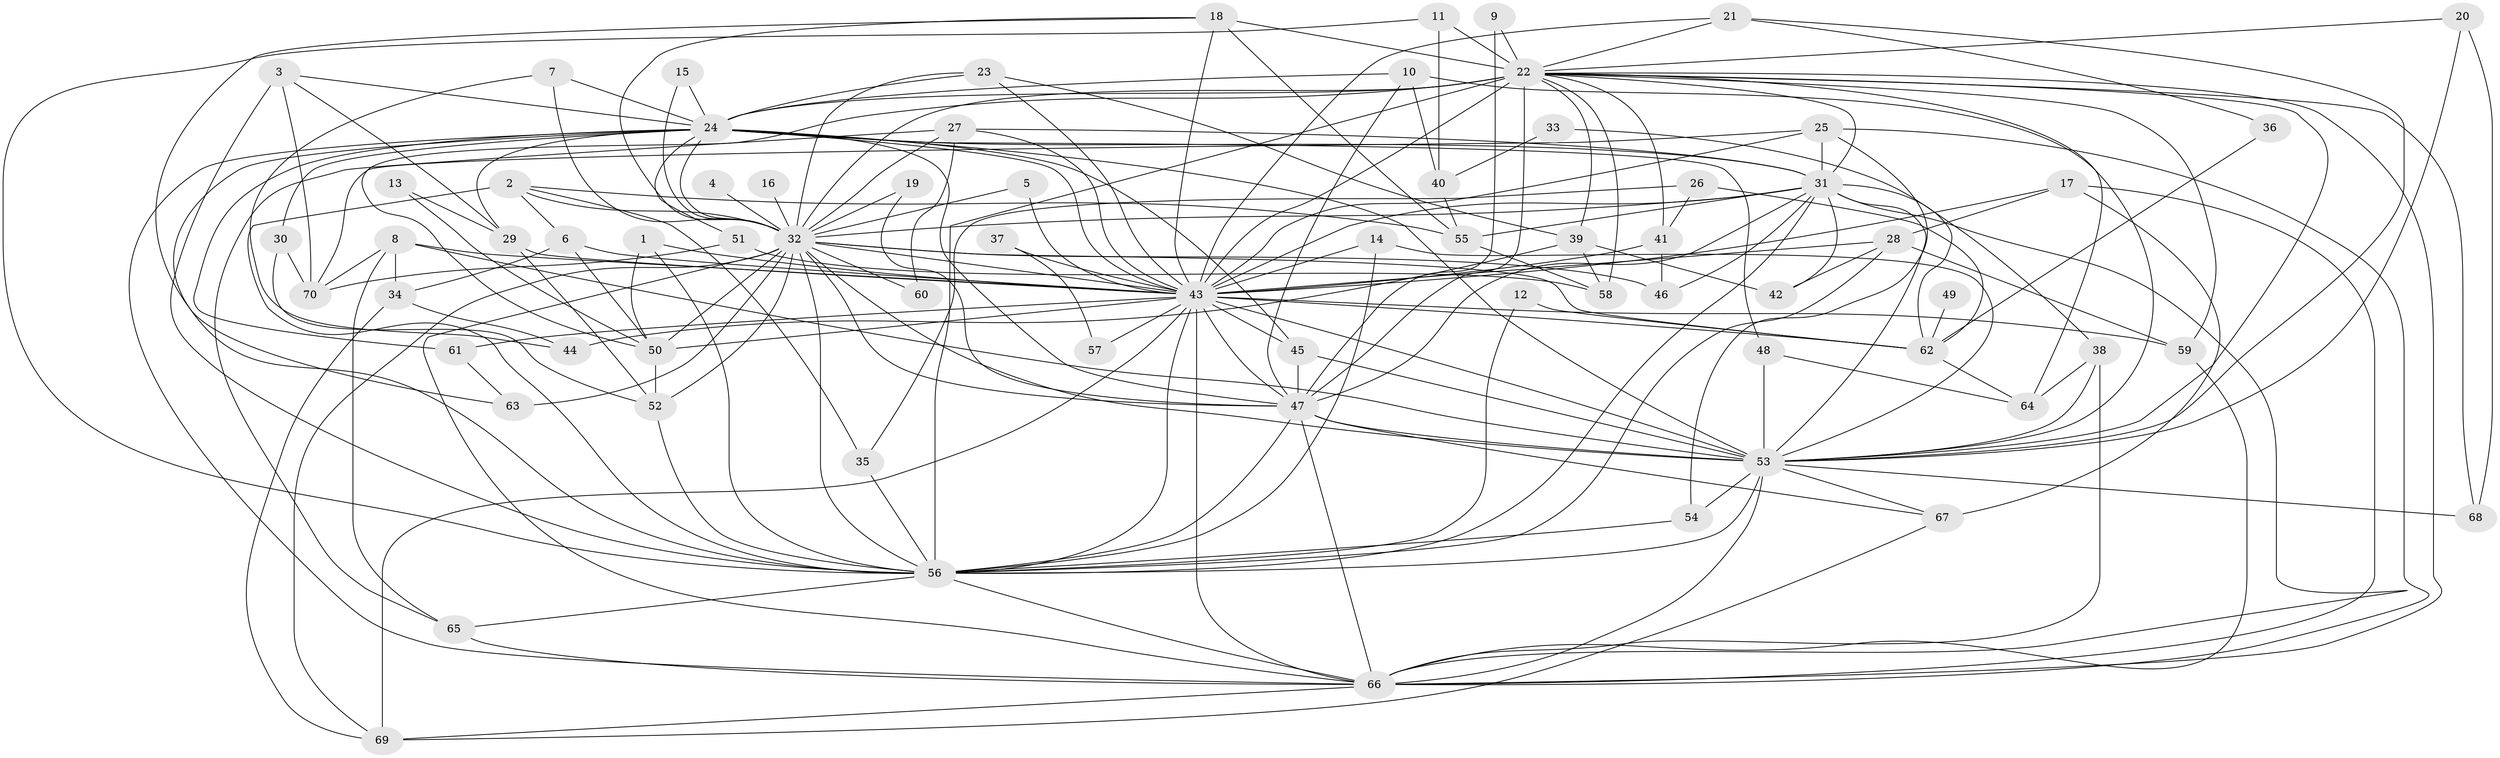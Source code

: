 // original degree distribution, {22: 0.007194244604316547, 23: 0.007194244604316547, 38: 0.007194244604316547, 25: 0.014388489208633094, 20: 0.007194244604316547, 18: 0.007194244604316547, 17: 0.007194244604316547, 30: 0.007194244604316547, 16: 0.007194244604316547, 4: 0.15827338129496402, 3: 0.18705035971223022, 5: 0.05755395683453238, 9: 0.007194244604316547, 6: 0.014388489208633094, 2: 0.49640287769784175, 7: 0.007194244604316547}
// Generated by graph-tools (version 1.1) at 2025/01/03/09/25 03:01:30]
// undirected, 70 vertices, 194 edges
graph export_dot {
graph [start="1"]
  node [color=gray90,style=filled];
  1;
  2;
  3;
  4;
  5;
  6;
  7;
  8;
  9;
  10;
  11;
  12;
  13;
  14;
  15;
  16;
  17;
  18;
  19;
  20;
  21;
  22;
  23;
  24;
  25;
  26;
  27;
  28;
  29;
  30;
  31;
  32;
  33;
  34;
  35;
  36;
  37;
  38;
  39;
  40;
  41;
  42;
  43;
  44;
  45;
  46;
  47;
  48;
  49;
  50;
  51;
  52;
  53;
  54;
  55;
  56;
  57;
  58;
  59;
  60;
  61;
  62;
  63;
  64;
  65;
  66;
  67;
  68;
  69;
  70;
  1 -- 43 [weight=1.0];
  1 -- 50 [weight=1.0];
  1 -- 56 [weight=1.0];
  2 -- 6 [weight=1.0];
  2 -- 32 [weight=1.0];
  2 -- 35 [weight=1.0];
  2 -- 55 [weight=1.0];
  2 -- 56 [weight=1.0];
  3 -- 24 [weight=1.0];
  3 -- 29 [weight=1.0];
  3 -- 56 [weight=1.0];
  3 -- 70 [weight=1.0];
  4 -- 32 [weight=1.0];
  5 -- 32 [weight=1.0];
  5 -- 43 [weight=1.0];
  6 -- 34 [weight=1.0];
  6 -- 43 [weight=1.0];
  6 -- 50 [weight=1.0];
  7 -- 24 [weight=1.0];
  7 -- 32 [weight=1.0];
  7 -- 44 [weight=1.0];
  8 -- 34 [weight=1.0];
  8 -- 43 [weight=1.0];
  8 -- 53 [weight=1.0];
  8 -- 65 [weight=1.0];
  8 -- 70 [weight=1.0];
  9 -- 22 [weight=1.0];
  9 -- 47 [weight=2.0];
  10 -- 24 [weight=1.0];
  10 -- 40 [weight=1.0];
  10 -- 47 [weight=1.0];
  10 -- 53 [weight=1.0];
  11 -- 22 [weight=1.0];
  11 -- 40 [weight=1.0];
  11 -- 56 [weight=1.0];
  12 -- 56 [weight=1.0];
  12 -- 62 [weight=1.0];
  13 -- 29 [weight=1.0];
  13 -- 50 [weight=1.0];
  14 -- 43 [weight=1.0];
  14 -- 53 [weight=1.0];
  14 -- 56 [weight=1.0];
  15 -- 24 [weight=1.0];
  15 -- 32 [weight=1.0];
  16 -- 32 [weight=1.0];
  17 -- 28 [weight=1.0];
  17 -- 43 [weight=1.0];
  17 -- 66 [weight=1.0];
  17 -- 67 [weight=1.0];
  18 -- 22 [weight=1.0];
  18 -- 32 [weight=1.0];
  18 -- 43 [weight=1.0];
  18 -- 55 [weight=1.0];
  18 -- 63 [weight=1.0];
  19 -- 32 [weight=1.0];
  19 -- 47 [weight=1.0];
  20 -- 22 [weight=1.0];
  20 -- 53 [weight=1.0];
  20 -- 68 [weight=1.0];
  21 -- 22 [weight=1.0];
  21 -- 36 [weight=1.0];
  21 -- 43 [weight=1.0];
  21 -- 53 [weight=1.0];
  22 -- 24 [weight=2.0];
  22 -- 31 [weight=1.0];
  22 -- 32 [weight=1.0];
  22 -- 39 [weight=1.0];
  22 -- 41 [weight=1.0];
  22 -- 43 [weight=4.0];
  22 -- 47 [weight=1.0];
  22 -- 50 [weight=1.0];
  22 -- 53 [weight=1.0];
  22 -- 56 [weight=2.0];
  22 -- 58 [weight=1.0];
  22 -- 59 [weight=1.0];
  22 -- 64 [weight=1.0];
  22 -- 66 [weight=1.0];
  22 -- 68 [weight=1.0];
  23 -- 24 [weight=1.0];
  23 -- 32 [weight=1.0];
  23 -- 39 [weight=1.0];
  23 -- 43 [weight=1.0];
  24 -- 29 [weight=1.0];
  24 -- 30 [weight=1.0];
  24 -- 31 [weight=1.0];
  24 -- 32 [weight=1.0];
  24 -- 43 [weight=2.0];
  24 -- 45 [weight=1.0];
  24 -- 47 [weight=1.0];
  24 -- 48 [weight=2.0];
  24 -- 51 [weight=1.0];
  24 -- 53 [weight=2.0];
  24 -- 56 [weight=1.0];
  24 -- 61 [weight=1.0];
  24 -- 66 [weight=1.0];
  25 -- 31 [weight=2.0];
  25 -- 43 [weight=1.0];
  25 -- 54 [weight=1.0];
  25 -- 66 [weight=1.0];
  25 -- 70 [weight=1.0];
  26 -- 35 [weight=1.0];
  26 -- 41 [weight=1.0];
  26 -- 62 [weight=1.0];
  27 -- 31 [weight=1.0];
  27 -- 32 [weight=1.0];
  27 -- 43 [weight=1.0];
  27 -- 60 [weight=2.0];
  27 -- 65 [weight=1.0];
  28 -- 42 [weight=1.0];
  28 -- 43 [weight=1.0];
  28 -- 56 [weight=1.0];
  28 -- 59 [weight=1.0];
  29 -- 43 [weight=1.0];
  29 -- 52 [weight=1.0];
  30 -- 52 [weight=1.0];
  30 -- 70 [weight=1.0];
  31 -- 32 [weight=2.0];
  31 -- 42 [weight=1.0];
  31 -- 43 [weight=3.0];
  31 -- 46 [weight=1.0];
  31 -- 47 [weight=2.0];
  31 -- 53 [weight=2.0];
  31 -- 55 [weight=1.0];
  31 -- 56 [weight=1.0];
  31 -- 62 [weight=1.0];
  31 -- 66 [weight=1.0];
  32 -- 43 [weight=2.0];
  32 -- 46 [weight=2.0];
  32 -- 47 [weight=1.0];
  32 -- 50 [weight=1.0];
  32 -- 52 [weight=1.0];
  32 -- 53 [weight=1.0];
  32 -- 56 [weight=1.0];
  32 -- 60 [weight=1.0];
  32 -- 62 [weight=1.0];
  32 -- 63 [weight=1.0];
  32 -- 66 [weight=1.0];
  32 -- 69 [weight=1.0];
  33 -- 38 [weight=1.0];
  33 -- 40 [weight=1.0];
  34 -- 44 [weight=1.0];
  34 -- 69 [weight=1.0];
  35 -- 56 [weight=2.0];
  36 -- 62 [weight=1.0];
  37 -- 43 [weight=1.0];
  37 -- 57 [weight=1.0];
  38 -- 53 [weight=1.0];
  38 -- 64 [weight=1.0];
  38 -- 66 [weight=1.0];
  39 -- 42 [weight=1.0];
  39 -- 44 [weight=1.0];
  39 -- 58 [weight=1.0];
  40 -- 55 [weight=1.0];
  41 -- 43 [weight=1.0];
  41 -- 46 [weight=1.0];
  43 -- 45 [weight=2.0];
  43 -- 47 [weight=2.0];
  43 -- 50 [weight=1.0];
  43 -- 53 [weight=2.0];
  43 -- 56 [weight=2.0];
  43 -- 57 [weight=1.0];
  43 -- 59 [weight=1.0];
  43 -- 61 [weight=1.0];
  43 -- 62 [weight=1.0];
  43 -- 66 [weight=4.0];
  43 -- 69 [weight=2.0];
  45 -- 47 [weight=1.0];
  45 -- 53 [weight=1.0];
  47 -- 53 [weight=3.0];
  47 -- 56 [weight=1.0];
  47 -- 66 [weight=1.0];
  47 -- 67 [weight=1.0];
  48 -- 53 [weight=1.0];
  48 -- 64 [weight=1.0];
  49 -- 62 [weight=1.0];
  50 -- 52 [weight=1.0];
  51 -- 58 [weight=1.0];
  51 -- 70 [weight=1.0];
  52 -- 56 [weight=1.0];
  53 -- 54 [weight=1.0];
  53 -- 56 [weight=1.0];
  53 -- 66 [weight=2.0];
  53 -- 67 [weight=1.0];
  53 -- 68 [weight=1.0];
  54 -- 56 [weight=1.0];
  55 -- 58 [weight=1.0];
  56 -- 65 [weight=1.0];
  56 -- 66 [weight=1.0];
  59 -- 66 [weight=1.0];
  61 -- 63 [weight=1.0];
  62 -- 64 [weight=1.0];
  65 -- 66 [weight=1.0];
  66 -- 69 [weight=1.0];
  67 -- 69 [weight=1.0];
}

